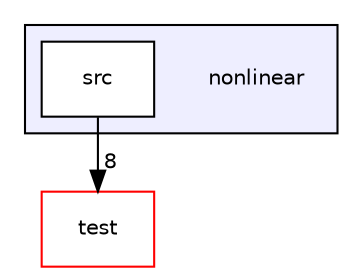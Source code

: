 digraph "D:/A_github repos/PCSC_Non_Linear_Systems/Non_Linear_Systems/nonlinear" {
  compound=true
  node [ fontsize="10", fontname="Helvetica"];
  edge [ labelfontsize="10", labelfontname="Helvetica"];
  subgraph clusterdir_0f491f0ad73f313623f5628e0647c8fe {
    graph [ bgcolor="#eeeeff", pencolor="black", label="" URL="dir_0f491f0ad73f313623f5628e0647c8fe.html"];
    dir_0f491f0ad73f313623f5628e0647c8fe [shape=plaintext label="nonlinear"];
    dir_139f30946a48d03bae254c9c79fbce9e [shape=box label="src" color="black" fillcolor="white" style="filled" URL="dir_139f30946a48d03bae254c9c79fbce9e.html"];
  }
  dir_13e138d54eb8818da29c3992edef070a [shape=box label="test" fillcolor="white" style="filled" color="red" URL="dir_13e138d54eb8818da29c3992edef070a.html"];
  dir_139f30946a48d03bae254c9c79fbce9e->dir_13e138d54eb8818da29c3992edef070a [headlabel="8", labeldistance=1.5 headhref="dir_000001_000002.html"];
}
